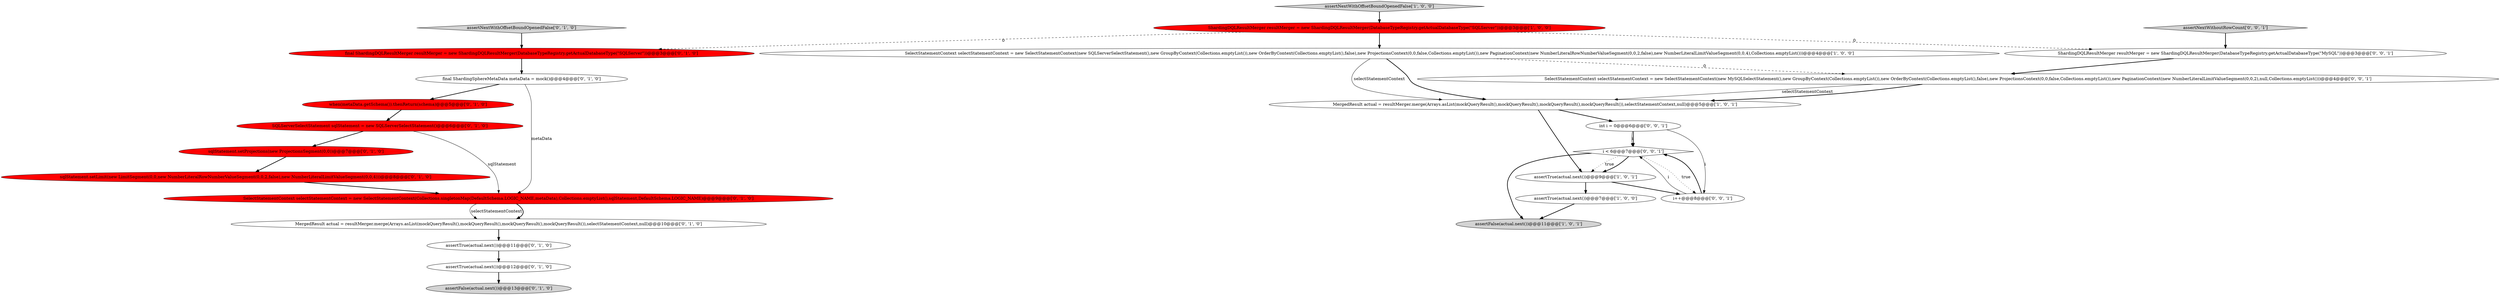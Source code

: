 digraph {
6 [style = filled, label = "assertTrue(actual.next())@@@7@@@['1', '0', '0']", fillcolor = white, shape = ellipse image = "AAA0AAABBB1BBB"];
9 [style = filled, label = "SQLServerSelectStatement sqlStatement = new SQLServerSelectStatement()@@@6@@@['0', '1', '0']", fillcolor = red, shape = ellipse image = "AAA1AAABBB2BBB"];
4 [style = filled, label = "MergedResult actual = resultMerger.merge(Arrays.asList(mockQueryResult(),mockQueryResult(),mockQueryResult(),mockQueryResult()),selectStatementContext,null)@@@5@@@['1', '0', '1']", fillcolor = white, shape = ellipse image = "AAA0AAABBB1BBB"];
22 [style = filled, label = "int i = 0@@@6@@@['0', '0', '1']", fillcolor = white, shape = ellipse image = "AAA0AAABBB3BBB"];
17 [style = filled, label = "sqlStatement.setLimit(new LimitSegment(0,0,new NumberLiteralRowNumberValueSegment(0,0,2,false),new NumberLiteralLimitValueSegment(0,0,4)))@@@8@@@['0', '1', '0']", fillcolor = red, shape = ellipse image = "AAA1AAABBB2BBB"];
3 [style = filled, label = "ShardingDQLResultMerger resultMerger = new ShardingDQLResultMerger(DatabaseTypeRegistry.getActualDatabaseType(\"SQLServer\"))@@@3@@@['1', '0', '0']", fillcolor = red, shape = ellipse image = "AAA1AAABBB1BBB"];
15 [style = filled, label = "when(metaData.getSchema()).thenReturn(schema)@@@5@@@['0', '1', '0']", fillcolor = red, shape = ellipse image = "AAA1AAABBB2BBB"];
23 [style = filled, label = "i++@@@8@@@['0', '0', '1']", fillcolor = white, shape = ellipse image = "AAA0AAABBB3BBB"];
18 [style = filled, label = "assertTrue(actual.next())@@@12@@@['0', '1', '0']", fillcolor = white, shape = ellipse image = "AAA0AAABBB2BBB"];
7 [style = filled, label = "sqlStatement.setProjections(new ProjectionsSegment(0,0))@@@7@@@['0', '1', '0']", fillcolor = red, shape = ellipse image = "AAA1AAABBB2BBB"];
0 [style = filled, label = "SelectStatementContext selectStatementContext = new SelectStatementContext(new SQLServerSelectStatement(),new GroupByContext(Collections.emptyList()),new OrderByContext(Collections.emptyList(),false),new ProjectionsContext(0,0,false,Collections.emptyList()),new PaginationContext(new NumberLiteralRowNumberValueSegment(0,0,2,false),new NumberLiteralLimitValueSegment(0,0,4),Collections.emptyList()))@@@4@@@['1', '0', '0']", fillcolor = white, shape = ellipse image = "AAA0AAABBB1BBB"];
2 [style = filled, label = "assertNextWithOffsetBoundOpenedFalse['1', '0', '0']", fillcolor = lightgray, shape = diamond image = "AAA0AAABBB1BBB"];
13 [style = filled, label = "MergedResult actual = resultMerger.merge(Arrays.asList(mockQueryResult(),mockQueryResult(),mockQueryResult(),mockQueryResult()),selectStatementContext,null)@@@10@@@['0', '1', '0']", fillcolor = white, shape = ellipse image = "AAA0AAABBB2BBB"];
12 [style = filled, label = "final ShardingDQLResultMerger resultMerger = new ShardingDQLResultMerger(DatabaseTypeRegistry.getActualDatabaseType(\"SQLServer\"))@@@3@@@['0', '1', '0']", fillcolor = red, shape = ellipse image = "AAA1AAABBB2BBB"];
24 [style = filled, label = "ShardingDQLResultMerger resultMerger = new ShardingDQLResultMerger(DatabaseTypeRegistry.getActualDatabaseType(\"MySQL\"))@@@3@@@['0', '0', '1']", fillcolor = white, shape = ellipse image = "AAA0AAABBB3BBB"];
5 [style = filled, label = "assertFalse(actual.next())@@@11@@@['1', '0', '1']", fillcolor = lightgray, shape = ellipse image = "AAA0AAABBB1BBB"];
11 [style = filled, label = "final ShardingSphereMetaData metaData = mock()@@@4@@@['0', '1', '0']", fillcolor = white, shape = ellipse image = "AAA0AAABBB2BBB"];
1 [style = filled, label = "assertTrue(actual.next())@@@9@@@['1', '0', '1']", fillcolor = white, shape = ellipse image = "AAA0AAABBB1BBB"];
21 [style = filled, label = "assertNextWithoutRowCount['0', '0', '1']", fillcolor = lightgray, shape = diamond image = "AAA0AAABBB3BBB"];
14 [style = filled, label = "SelectStatementContext selectStatementContext = new SelectStatementContext(Collections.singletonMap(DefaultSchema.LOGIC_NAME,metaData),Collections.emptyList(),sqlStatement,DefaultSchema.LOGIC_NAME)@@@9@@@['0', '1', '0']", fillcolor = red, shape = ellipse image = "AAA1AAABBB2BBB"];
8 [style = filled, label = "assertTrue(actual.next())@@@11@@@['0', '1', '0']", fillcolor = white, shape = ellipse image = "AAA0AAABBB2BBB"];
19 [style = filled, label = "SelectStatementContext selectStatementContext = new SelectStatementContext(new MySQLSelectStatement(),new GroupByContext(Collections.emptyList()),new OrderByContext(Collections.emptyList(),false),new ProjectionsContext(0,0,false,Collections.emptyList()),new PaginationContext(new NumberLiteralLimitValueSegment(0,0,2),null,Collections.emptyList()))@@@4@@@['0', '0', '1']", fillcolor = white, shape = ellipse image = "AAA0AAABBB3BBB"];
20 [style = filled, label = "i < 6@@@7@@@['0', '0', '1']", fillcolor = white, shape = diamond image = "AAA0AAABBB3BBB"];
10 [style = filled, label = "assertNextWithOffsetBoundOpenedFalse['0', '1', '0']", fillcolor = lightgray, shape = diamond image = "AAA0AAABBB2BBB"];
16 [style = filled, label = "assertFalse(actual.next())@@@13@@@['0', '1', '0']", fillcolor = lightgray, shape = ellipse image = "AAA0AAABBB2BBB"];
23->20 [style = bold, label=""];
7->17 [style = bold, label=""];
24->19 [style = bold, label=""];
8->18 [style = bold, label=""];
0->19 [style = dashed, label="0"];
2->3 [style = bold, label=""];
3->24 [style = dashed, label="0"];
12->11 [style = bold, label=""];
21->24 [style = bold, label=""];
20->1 [style = bold, label=""];
9->7 [style = bold, label=""];
11->15 [style = bold, label=""];
3->0 [style = bold, label=""];
1->23 [style = bold, label=""];
20->5 [style = bold, label=""];
22->23 [style = solid, label="i"];
22->20 [style = solid, label="i"];
6->5 [style = bold, label=""];
23->20 [style = solid, label="i"];
1->6 [style = bold, label=""];
3->12 [style = dashed, label="0"];
0->4 [style = solid, label="selectStatementContext"];
20->1 [style = dotted, label="true"];
22->20 [style = bold, label=""];
19->4 [style = solid, label="selectStatementContext"];
0->4 [style = bold, label=""];
15->9 [style = bold, label=""];
17->14 [style = bold, label=""];
10->12 [style = bold, label=""];
20->23 [style = dotted, label="true"];
14->13 [style = solid, label="selectStatementContext"];
4->1 [style = bold, label=""];
19->4 [style = bold, label=""];
14->13 [style = bold, label=""];
13->8 [style = bold, label=""];
11->14 [style = solid, label="metaData"];
9->14 [style = solid, label="sqlStatement"];
4->22 [style = bold, label=""];
18->16 [style = bold, label=""];
}
